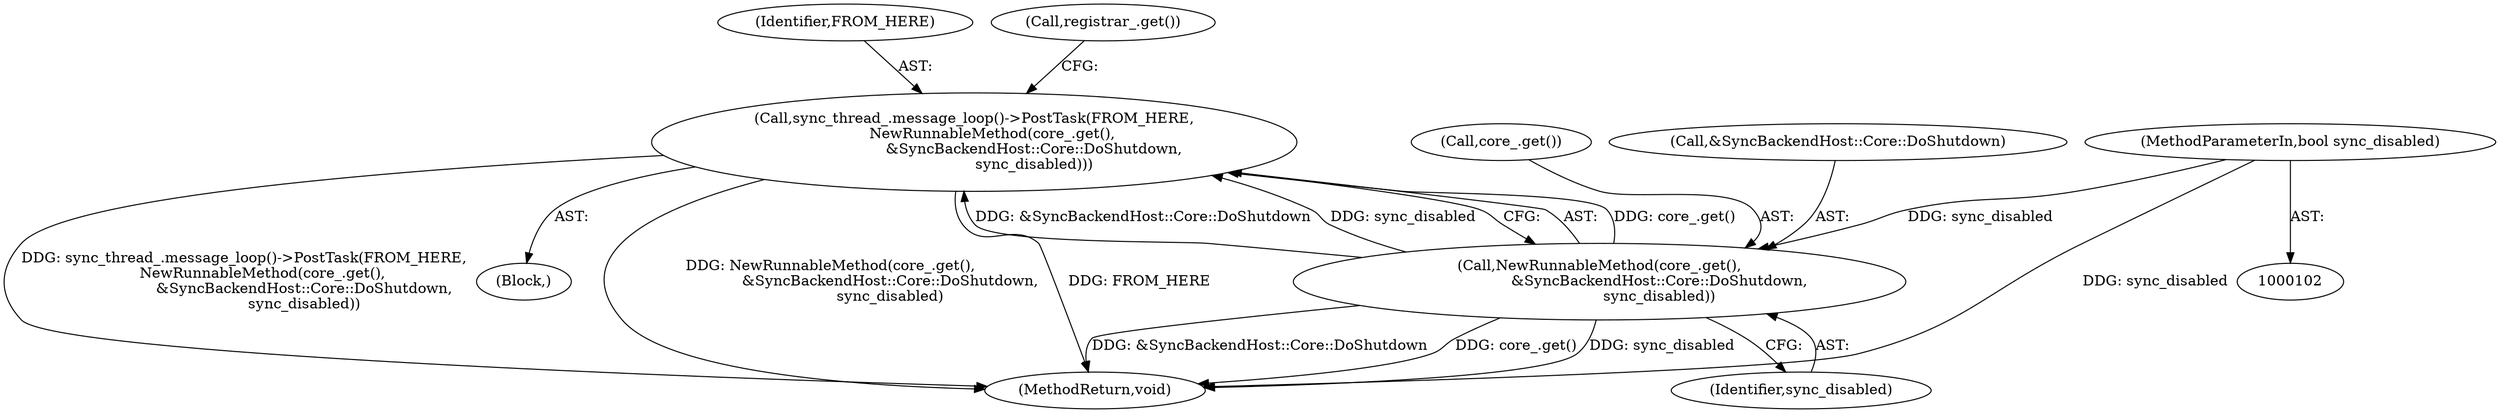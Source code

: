 digraph "0_Chrome_3b7ff00418c0e7593d42e5648ba39397e23fe2f9@API" {
"1000112" [label="(Call,sync_thread_.message_loop()->PostTask(FROM_HERE,\n        NewRunnableMethod(core_.get(),\n                          &SyncBackendHost::Core::DoShutdown,\n                          sync_disabled)))"];
"1000114" [label="(Call,NewRunnableMethod(core_.get(),\n                          &SyncBackendHost::Core::DoShutdown,\n                          sync_disabled))"];
"1000103" [label="(MethodParameterIn,bool sync_disabled)"];
"1000118" [label="(Identifier,sync_disabled)"];
"1000112" [label="(Call,sync_thread_.message_loop()->PostTask(FROM_HERE,\n        NewRunnableMethod(core_.get(),\n                          &SyncBackendHost::Core::DoShutdown,\n                          sync_disabled)))"];
"1000107" [label="(Block,)"];
"1000115" [label="(Call,core_.get())"];
"1000113" [label="(Identifier,FROM_HERE)"];
"1000120" [label="(Call,registrar_.get())"];
"1000133" [label="(MethodReturn,void)"];
"1000116" [label="(Call,&SyncBackendHost::Core::DoShutdown)"];
"1000114" [label="(Call,NewRunnableMethod(core_.get(),\n                          &SyncBackendHost::Core::DoShutdown,\n                          sync_disabled))"];
"1000103" [label="(MethodParameterIn,bool sync_disabled)"];
"1000112" -> "1000107"  [label="AST: "];
"1000112" -> "1000114"  [label="CFG: "];
"1000113" -> "1000112"  [label="AST: "];
"1000114" -> "1000112"  [label="AST: "];
"1000120" -> "1000112"  [label="CFG: "];
"1000112" -> "1000133"  [label="DDG: NewRunnableMethod(core_.get(),\n                          &SyncBackendHost::Core::DoShutdown,\n                          sync_disabled)"];
"1000112" -> "1000133"  [label="DDG: sync_thread_.message_loop()->PostTask(FROM_HERE,\n        NewRunnableMethod(core_.get(),\n                          &SyncBackendHost::Core::DoShutdown,\n                          sync_disabled))"];
"1000112" -> "1000133"  [label="DDG: FROM_HERE"];
"1000114" -> "1000112"  [label="DDG: core_.get()"];
"1000114" -> "1000112"  [label="DDG: &SyncBackendHost::Core::DoShutdown"];
"1000114" -> "1000112"  [label="DDG: sync_disabled"];
"1000114" -> "1000118"  [label="CFG: "];
"1000115" -> "1000114"  [label="AST: "];
"1000116" -> "1000114"  [label="AST: "];
"1000118" -> "1000114"  [label="AST: "];
"1000114" -> "1000133"  [label="DDG: core_.get()"];
"1000114" -> "1000133"  [label="DDG: sync_disabled"];
"1000114" -> "1000133"  [label="DDG: &SyncBackendHost::Core::DoShutdown"];
"1000103" -> "1000114"  [label="DDG: sync_disabled"];
"1000103" -> "1000102"  [label="AST: "];
"1000103" -> "1000133"  [label="DDG: sync_disabled"];
}
